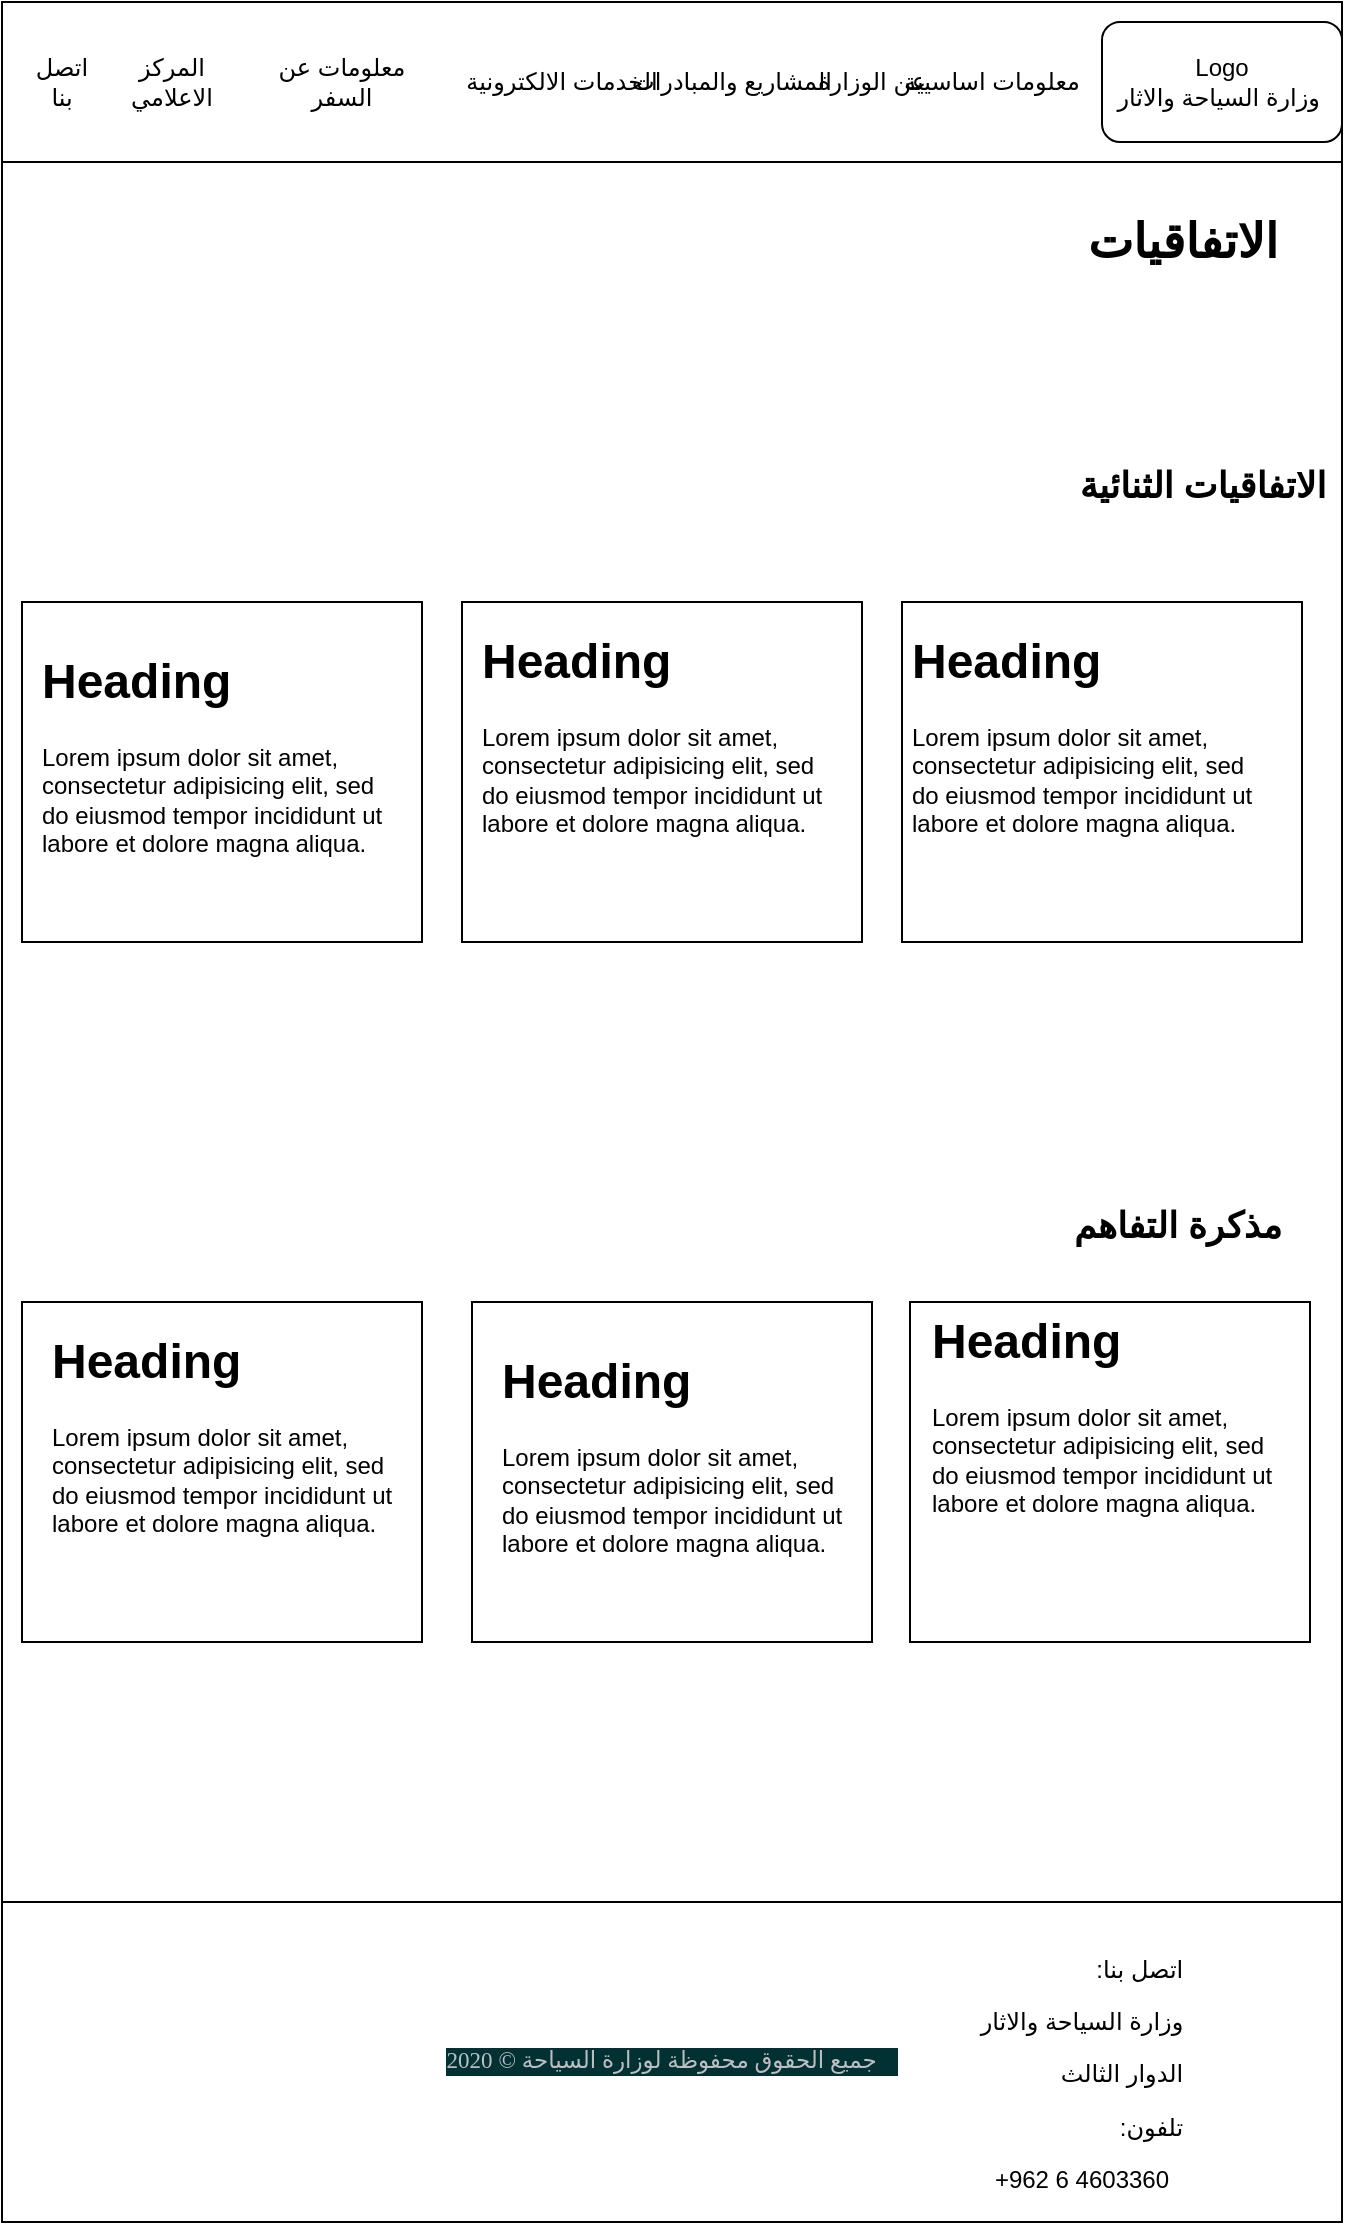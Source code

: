 <mxfile version="13.6.4" type="device"><diagram id="XvKc9bxvqDjwVStSoDVF" name="Page-1"><mxGraphModel dx="1865" dy="499" grid="1" gridSize="10" guides="1" tooltips="1" connect="1" arrows="1" fold="1" page="1" pageScale="1" pageWidth="827" pageHeight="1169" math="0" shadow="0"><root><mxCell id="0"/><mxCell id="1" parent="0"/><mxCell id="ylqiAjsGc--oYASTGtbw-1" value="" style="rounded=0;whiteSpace=wrap;html=1;" parent="1" vertex="1"><mxGeometry x="-40" y="100" width="670" height="1110" as="geometry"/></mxCell><mxCell id="ylqiAjsGc--oYASTGtbw-2" value="" style="rounded=0;whiteSpace=wrap;html=1;" parent="1" vertex="1"><mxGeometry x="-40" y="100" width="670" height="80" as="geometry"/></mxCell><mxCell id="ylqiAjsGc--oYASTGtbw-6" value="Logo&lt;br&gt;وزارة السياحة والاثار&amp;nbsp;" style="rounded=1;whiteSpace=wrap;html=1;" parent="1" vertex="1"><mxGeometry x="510" y="110" width="120" height="60" as="geometry"/></mxCell><mxCell id="ylqiAjsGc--oYASTGtbw-21" value="الاتفاقيات" style="text;strokeColor=none;fillColor=none;html=1;fontSize=24;fontStyle=1;verticalAlign=middle;align=center;" parent="1" vertex="1"><mxGeometry x="500" y="200" width="100" height="40" as="geometry"/></mxCell><mxCell id="ylqiAjsGc--oYASTGtbw-22" value="&lt;div class=&quot;sct-copyright&quot; style=&quot;box-sizing: border-box ; color: rgb(189 , 190 , 192) ; float: right ; padding-left: 0px ; padding-right: 0.9em ; font-family: &amp;#34;newfont&amp;#34; ; font-size: 11.52px ; text-align: left ; background-color: rgb(1 , 49 , 51)&quot;&gt;جميع الحقوق محفوظة لوزارة السياحة ©&amp;nbsp;2020&lt;/div&gt;&lt;div&gt;&lt;br&gt;&lt;/div&gt;" style="rounded=0;whiteSpace=wrap;html=1;" parent="1" vertex="1"><mxGeometry x="-40" y="1050" width="670" height="160" as="geometry"/></mxCell><mxCell id="ylqiAjsGc--oYASTGtbw-23" value="&lt;p class=&quot;MsoNormal&quot; align=&quot;right&quot; style=&quot;text-align: right&quot;&gt;&lt;span lang=&quot;AR-SA&quot; dir=&quot;RTL&quot; style=&quot;font-family: &amp;#34;arial&amp;#34; , sans-serif&quot;&gt;&lt;span style=&quot;background-color: rgb(255 , 255 , 255)&quot;&gt;اتصل بنا:&lt;/span&gt;&lt;span style=&quot;background-color: yellow&quot;&gt;&lt;/span&gt;&lt;/span&gt;&lt;/p&gt;&lt;p class=&quot;MsoNormal&quot; align=&quot;right&quot; style=&quot;text-align: right&quot;&gt;&lt;span lang=&quot;AR-SA&quot; dir=&quot;RTL&quot; style=&quot;font-family: &amp;#34;arial&amp;#34; , sans-serif&quot;&gt;&lt;span style=&quot;background-color: rgb(255 , 255 , 255)&quot;&gt;وزارة السياحة والاثار&lt;/span&gt;&lt;/span&gt;&lt;/p&gt;&lt;p class=&quot;MsoNormal&quot; align=&quot;right&quot; style=&quot;text-align: right&quot;&gt;&lt;span lang=&quot;AR-SA&quot; dir=&quot;RTL&quot; style=&quot;font-family: &amp;#34;arial&amp;#34; , sans-serif&quot;&gt;&lt;span style=&quot;background-color: rgb(255 , 255 , 255)&quot;&gt;الدوار الثالث&amp;nbsp;&lt;/span&gt;&lt;/span&gt;&lt;/p&gt;&lt;p class=&quot;MsoNormal&quot; align=&quot;right&quot; style=&quot;text-align: right&quot;&gt;&lt;span lang=&quot;AR-SA&quot; dir=&quot;RTL&quot; style=&quot;font-family: &amp;#34;arial&amp;#34; , sans-serif&quot;&gt;&lt;span style=&quot;background-color: rgb(255 , 255 , 255)&quot;&gt;تلفون:&lt;/span&gt;&lt;/span&gt;&lt;/p&gt;&lt;span style=&quot;line-height: 107% ; font-family: &amp;#34;arial&amp;#34; , sans-serif&quot;&gt;&lt;font style=&quot;font-size: 12px&quot;&gt;+962 6 4603360&lt;/font&gt;&lt;/span&gt;" style="text;html=1;strokeColor=none;fillColor=none;align=center;verticalAlign=middle;whiteSpace=wrap;rounded=0;" parent="1" vertex="1"><mxGeometry x="420" y="1065" width="160" height="130" as="geometry"/></mxCell><mxCell id="clX9frbz1B6sVqZcihLC-1" value="&lt;font style=&quot;font-size: 18px&quot;&gt;الاتفاقيات الثنائية&lt;/font&gt;" style="text;strokeColor=none;fillColor=none;html=1;fontSize=24;fontStyle=1;verticalAlign=middle;align=center;" parent="1" vertex="1"><mxGeometry x="510" y="320" width="100" height="40" as="geometry"/></mxCell><mxCell id="clX9frbz1B6sVqZcihLC-4" value="&lt;span style=&quot;font-size: 18px&quot;&gt;مذكرة التفاهم&amp;nbsp;&lt;/span&gt;" style="text;strokeColor=none;fillColor=none;html=1;fontSize=24;fontStyle=1;verticalAlign=middle;align=center;" parent="1" vertex="1"><mxGeometry x="500" y="690" width="100" height="40" as="geometry"/></mxCell><mxCell id="dB25UN-e2GNb3ovEsTVF-43" value="معلومات اساسيية" style="text;html=1;strokeColor=none;fillColor=none;align=center;verticalAlign=middle;whiteSpace=wrap;rounded=0;" vertex="1" parent="1"><mxGeometry x="410" y="130" width="90" height="20" as="geometry"/></mxCell><mxCell id="dB25UN-e2GNb3ovEsTVF-44" value="عن الوزارة" style="text;html=1;strokeColor=none;fillColor=none;align=center;verticalAlign=middle;whiteSpace=wrap;rounded=0;" vertex="1" parent="1"><mxGeometry x="360" y="130" width="70" height="20" as="geometry"/></mxCell><mxCell id="dB25UN-e2GNb3ovEsTVF-45" value="المشاريع والمبادرات" style="text;html=1;strokeColor=none;fillColor=none;align=center;verticalAlign=middle;whiteSpace=wrap;rounded=0;" vertex="1" parent="1"><mxGeometry x="270" y="130" width="110" height="20" as="geometry"/></mxCell><mxCell id="dB25UN-e2GNb3ovEsTVF-46" value="الخدمات الالكترونية" style="text;html=1;strokeColor=none;fillColor=none;align=center;verticalAlign=middle;whiteSpace=wrap;rounded=0;" vertex="1" parent="1"><mxGeometry x="180" y="130" width="120" height="20" as="geometry"/></mxCell><mxCell id="dB25UN-e2GNb3ovEsTVF-47" value="معلومات عن السفر" style="text;html=1;strokeColor=none;fillColor=none;align=center;verticalAlign=middle;whiteSpace=wrap;rounded=0;" vertex="1" parent="1"><mxGeometry x="90" y="130" width="80" height="20" as="geometry"/></mxCell><mxCell id="dB25UN-e2GNb3ovEsTVF-48" value="المركز الاعلامي" style="text;html=1;strokeColor=none;fillColor=none;align=center;verticalAlign=middle;whiteSpace=wrap;rounded=0;" vertex="1" parent="1"><mxGeometry x="10" y="130" width="70" height="20" as="geometry"/></mxCell><mxCell id="dB25UN-e2GNb3ovEsTVF-49" value="اتصل بنا" style="text;html=1;strokeColor=none;fillColor=none;align=center;verticalAlign=middle;whiteSpace=wrap;rounded=0;" vertex="1" parent="1"><mxGeometry x="-30" y="130" width="40" height="20" as="geometry"/></mxCell><mxCell id="dB25UN-e2GNb3ovEsTVF-50" value="" style="rounded=0;whiteSpace=wrap;html=1;" vertex="1" parent="1"><mxGeometry x="410" y="400" width="200" height="170" as="geometry"/></mxCell><mxCell id="dB25UN-e2GNb3ovEsTVF-51" value="" style="rounded=0;whiteSpace=wrap;html=1;" vertex="1" parent="1"><mxGeometry x="190" y="400" width="200" height="170" as="geometry"/></mxCell><mxCell id="dB25UN-e2GNb3ovEsTVF-52" value="" style="rounded=0;whiteSpace=wrap;html=1;" vertex="1" parent="1"><mxGeometry x="-30" y="400" width="200" height="170" as="geometry"/></mxCell><mxCell id="dB25UN-e2GNb3ovEsTVF-53" value="" style="rounded=0;whiteSpace=wrap;html=1;" vertex="1" parent="1"><mxGeometry x="414" y="750" width="200" height="170" as="geometry"/></mxCell><mxCell id="dB25UN-e2GNb3ovEsTVF-54" value="" style="rounded=0;whiteSpace=wrap;html=1;" vertex="1" parent="1"><mxGeometry x="195" y="750" width="200" height="170" as="geometry"/></mxCell><mxCell id="dB25UN-e2GNb3ovEsTVF-55" value="" style="rounded=0;whiteSpace=wrap;html=1;" vertex="1" parent="1"><mxGeometry x="-30" y="750" width="200" height="170" as="geometry"/></mxCell><mxCell id="dB25UN-e2GNb3ovEsTVF-56" value="&lt;h1&gt;Heading&lt;/h1&gt;&lt;p&gt;Lorem ipsum dolor sit amet, consectetur adipisicing elit, sed do eiusmod tempor incididunt ut labore et dolore magna aliqua.&lt;/p&gt;" style="text;html=1;strokeColor=none;fillColor=none;spacing=5;spacingTop=-20;whiteSpace=wrap;overflow=hidden;rounded=0;" vertex="1" parent="1"><mxGeometry x="195" y="410" width="190" height="120" as="geometry"/></mxCell><mxCell id="dB25UN-e2GNb3ovEsTVF-57" value="&lt;h1&gt;Heading&lt;/h1&gt;&lt;p&gt;Lorem ipsum dolor sit amet, consectetur adipisicing elit, sed do eiusmod tempor incididunt ut labore et dolore magna aliqua.&lt;/p&gt;" style="text;html=1;strokeColor=none;fillColor=none;spacing=5;spacingTop=-20;whiteSpace=wrap;overflow=hidden;rounded=0;" vertex="1" parent="1"><mxGeometry x="410" y="410" width="190" height="120" as="geometry"/></mxCell><mxCell id="dB25UN-e2GNb3ovEsTVF-58" value="&lt;h1&gt;Heading&lt;/h1&gt;&lt;p&gt;Lorem ipsum dolor sit amet, consectetur adipisicing elit, sed do eiusmod tempor incididunt ut labore et dolore magna aliqua.&lt;/p&gt;" style="text;html=1;strokeColor=none;fillColor=none;spacing=5;spacingTop=-20;whiteSpace=wrap;overflow=hidden;rounded=0;" vertex="1" parent="1"><mxGeometry x="-25" y="420" width="190" height="120" as="geometry"/></mxCell><mxCell id="dB25UN-e2GNb3ovEsTVF-59" value="&lt;h1&gt;Heading&lt;/h1&gt;&lt;p&gt;Lorem ipsum dolor sit amet, consectetur adipisicing elit, sed do eiusmod tempor incididunt ut labore et dolore magna aliqua.&lt;/p&gt;" style="text;html=1;strokeColor=none;fillColor=none;spacing=5;spacingTop=-20;whiteSpace=wrap;overflow=hidden;rounded=0;" vertex="1" parent="1"><mxGeometry x="420" y="750" width="190" height="120" as="geometry"/></mxCell><mxCell id="dB25UN-e2GNb3ovEsTVF-60" value="&lt;h1&gt;Heading&lt;/h1&gt;&lt;p&gt;Lorem ipsum dolor sit amet, consectetur adipisicing elit, sed do eiusmod tempor incididunt ut labore et dolore magna aliqua.&lt;/p&gt;" style="text;html=1;strokeColor=none;fillColor=none;spacing=5;spacingTop=-20;whiteSpace=wrap;overflow=hidden;rounded=0;" vertex="1" parent="1"><mxGeometry x="205" y="770" width="190" height="120" as="geometry"/></mxCell><mxCell id="dB25UN-e2GNb3ovEsTVF-61" value="&lt;h1&gt;Heading&lt;/h1&gt;&lt;p&gt;Lorem ipsum dolor sit amet, consectetur adipisicing elit, sed do eiusmod tempor incididunt ut labore et dolore magna aliqua.&lt;/p&gt;" style="text;html=1;strokeColor=none;fillColor=none;spacing=5;spacingTop=-20;whiteSpace=wrap;overflow=hidden;rounded=0;" vertex="1" parent="1"><mxGeometry x="-20" y="760" width="190" height="120" as="geometry"/></mxCell></root></mxGraphModel></diagram></mxfile>